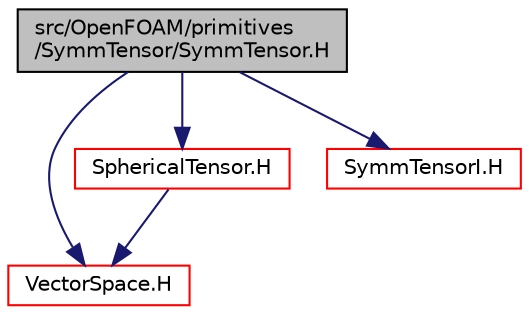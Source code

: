 digraph "src/OpenFOAM/primitives/SymmTensor/SymmTensor.H"
{
  bgcolor="transparent";
  edge [fontname="Helvetica",fontsize="10",labelfontname="Helvetica",labelfontsize="10"];
  node [fontname="Helvetica",fontsize="10",shape=record];
  Node1 [label="src/OpenFOAM/primitives\l/SymmTensor/SymmTensor.H",height=0.2,width=0.4,color="black", fillcolor="grey75", style="filled", fontcolor="black"];
  Node1 -> Node2 [color="midnightblue",fontsize="10",style="solid",fontname="Helvetica"];
  Node2 [label="VectorSpace.H",height=0.2,width=0.4,color="red",URL="$a09270.html"];
  Node1 -> Node3 [color="midnightblue",fontsize="10",style="solid",fontname="Helvetica"];
  Node3 [label="SphericalTensor.H",height=0.2,width=0.4,color="red",URL="$a09165.html"];
  Node3 -> Node2 [color="midnightblue",fontsize="10",style="solid",fontname="Helvetica"];
  Node1 -> Node4 [color="midnightblue",fontsize="10",style="solid",fontname="Helvetica"];
  Node4 [label="SymmTensorI.H",height=0.2,width=0.4,color="red",URL="$a09217.html"];
}
